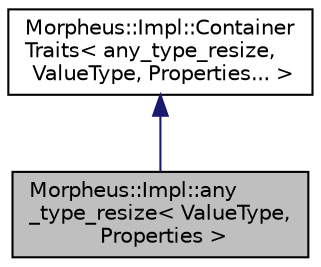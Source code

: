 digraph "Morpheus::Impl::any_type_resize&lt; ValueType, Properties &gt;"
{
 // LATEX_PDF_SIZE
  edge [fontname="Helvetica",fontsize="10",labelfontname="Helvetica",labelfontsize="10"];
  node [fontname="Helvetica",fontsize="10",shape=record];
  Node1 [label="Morpheus::Impl::any\l_type_resize\< ValueType,\l Properties \>",height=0.2,width=0.4,color="black", fillcolor="grey75", style="filled", fontcolor="black",tooltip=" "];
  Node2 -> Node1 [dir="back",color="midnightblue",fontsize="10",style="solid",fontname="Helvetica"];
  Node2 [label="Morpheus::Impl::Container\lTraits\< any_type_resize,\l ValueType, Properties... \>",height=0.2,width=0.4,color="black", fillcolor="white", style="filled",URL="$structMorpheus_1_1Impl_1_1ContainerTraits.html",tooltip=" "];
}
